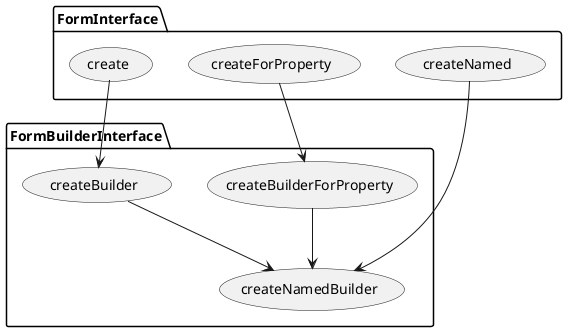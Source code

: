 @startuml
'https://plantuml.com/use-case-diagram

package FormInterface {
    (create)
    (createNamed)
    (createForProperty)
}


package FormBuilderInterface {
    (createNamedBuilder)
    (createBuilderForProperty)
    (createBuilder)
}

create --> createBuilder
createForProperty -> createBuilderForProperty
createNamed -> createNamedBuilder
createBuilder --> createNamedBuilder
createBuilderForProperty --> createNamedBuilder
@enduml